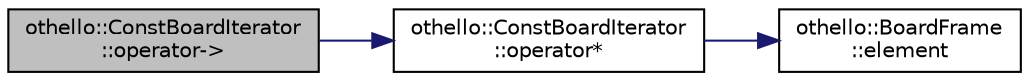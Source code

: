 digraph "othello::ConstBoardIterator::operator-&gt;"
{
  edge [fontname="Helvetica",fontsize="10",labelfontname="Helvetica",labelfontsize="10"];
  node [fontname="Helvetica",fontsize="10",shape=record];
  rankdir="LR";
  Node1 [label="othello::ConstBoardIterator\l::operator-\>",height=0.2,width=0.4,color="black", fillcolor="grey75", style="filled", fontcolor="black"];
  Node1 -> Node2 [color="midnightblue",fontsize="10",style="solid",fontname="Helvetica"];
  Node2 [label="othello::ConstBoardIterator\l::operator*",height=0.2,width=0.4,color="black", fillcolor="white", style="filled",URL="$d9/d33/classothello_1_1_const_board_iterator.html#aa1bbec19c816a34077ed8c419cd343bf"];
  Node2 -> Node3 [color="midnightblue",fontsize="10",style="solid",fontname="Helvetica"];
  Node3 [label="othello::BoardFrame\l::element",height=0.2,width=0.4,color="black", fillcolor="white", style="filled",URL="$d0/def/classothello_1_1_board_frame.html#a7df40d745d8f0c26a50ccc206641604c"];
}
